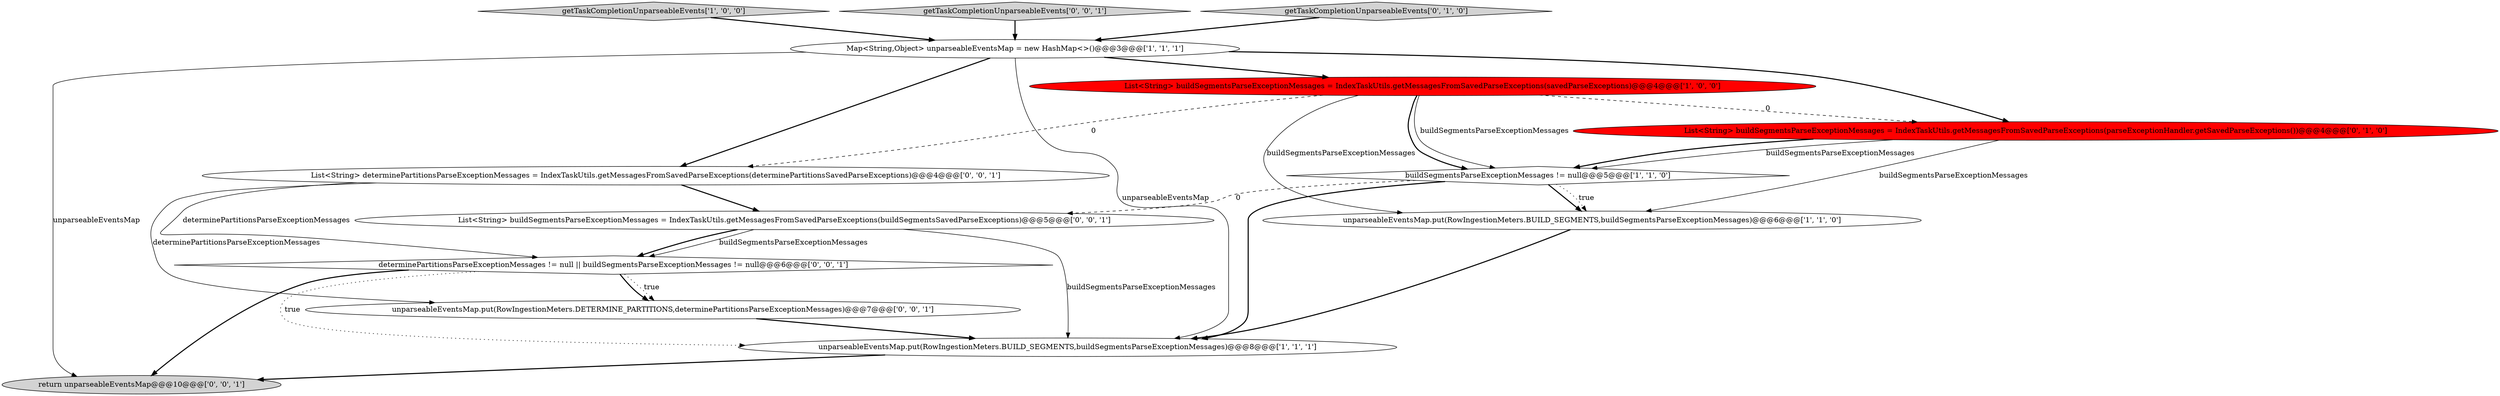 digraph {
5 [style = filled, label = "buildSegmentsParseExceptionMessages != null@@@5@@@['1', '1', '0']", fillcolor = white, shape = diamond image = "AAA0AAABBB1BBB"];
10 [style = filled, label = "return unparseableEventsMap@@@10@@@['0', '0', '1']", fillcolor = lightgray, shape = ellipse image = "AAA0AAABBB3BBB"];
9 [style = filled, label = "List<String> determinePartitionsParseExceptionMessages = IndexTaskUtils.getMessagesFromSavedParseExceptions(determinePartitionsSavedParseExceptions)@@@4@@@['0', '0', '1']", fillcolor = white, shape = ellipse image = "AAA0AAABBB3BBB"];
0 [style = filled, label = "getTaskCompletionUnparseableEvents['1', '0', '0']", fillcolor = lightgray, shape = diamond image = "AAA0AAABBB1BBB"];
13 [style = filled, label = "unparseableEventsMap.put(RowIngestionMeters.DETERMINE_PARTITIONS,determinePartitionsParseExceptionMessages)@@@7@@@['0', '0', '1']", fillcolor = white, shape = ellipse image = "AAA0AAABBB3BBB"];
8 [style = filled, label = "getTaskCompletionUnparseableEvents['0', '0', '1']", fillcolor = lightgray, shape = diamond image = "AAA0AAABBB3BBB"];
1 [style = filled, label = "Map<String,Object> unparseableEventsMap = new HashMap<>()@@@3@@@['1', '1', '1']", fillcolor = white, shape = ellipse image = "AAA0AAABBB1BBB"];
2 [style = filled, label = "List<String> buildSegmentsParseExceptionMessages = IndexTaskUtils.getMessagesFromSavedParseExceptions(savedParseExceptions)@@@4@@@['1', '0', '0']", fillcolor = red, shape = ellipse image = "AAA1AAABBB1BBB"];
11 [style = filled, label = "List<String> buildSegmentsParseExceptionMessages = IndexTaskUtils.getMessagesFromSavedParseExceptions(buildSegmentsSavedParseExceptions)@@@5@@@['0', '0', '1']", fillcolor = white, shape = ellipse image = "AAA0AAABBB3BBB"];
6 [style = filled, label = "getTaskCompletionUnparseableEvents['0', '1', '0']", fillcolor = lightgray, shape = diamond image = "AAA0AAABBB2BBB"];
12 [style = filled, label = "determinePartitionsParseExceptionMessages != null || buildSegmentsParseExceptionMessages != null@@@6@@@['0', '0', '1']", fillcolor = white, shape = diamond image = "AAA0AAABBB3BBB"];
4 [style = filled, label = "unparseableEventsMap.put(RowIngestionMeters.BUILD_SEGMENTS,buildSegmentsParseExceptionMessages)@@@8@@@['1', '1', '1']", fillcolor = white, shape = ellipse image = "AAA0AAABBB1BBB"];
3 [style = filled, label = "unparseableEventsMap.put(RowIngestionMeters.BUILD_SEGMENTS,buildSegmentsParseExceptionMessages)@@@6@@@['1', '1', '0']", fillcolor = white, shape = ellipse image = "AAA0AAABBB1BBB"];
7 [style = filled, label = "List<String> buildSegmentsParseExceptionMessages = IndexTaskUtils.getMessagesFromSavedParseExceptions(parseExceptionHandler.getSavedParseExceptions())@@@4@@@['0', '1', '0']", fillcolor = red, shape = ellipse image = "AAA1AAABBB2BBB"];
5->3 [style = bold, label=""];
4->10 [style = bold, label=""];
9->11 [style = bold, label=""];
1->10 [style = solid, label="unparseableEventsMap"];
11->12 [style = bold, label=""];
5->3 [style = dotted, label="true"];
7->5 [style = solid, label="buildSegmentsParseExceptionMessages"];
2->7 [style = dashed, label="0"];
3->4 [style = bold, label=""];
1->7 [style = bold, label=""];
2->5 [style = solid, label="buildSegmentsParseExceptionMessages"];
1->9 [style = bold, label=""];
7->3 [style = solid, label="buildSegmentsParseExceptionMessages"];
8->1 [style = bold, label=""];
6->1 [style = bold, label=""];
12->13 [style = bold, label=""];
7->5 [style = bold, label=""];
12->10 [style = bold, label=""];
12->13 [style = dotted, label="true"];
9->13 [style = solid, label="determinePartitionsParseExceptionMessages"];
5->11 [style = dashed, label="0"];
2->9 [style = dashed, label="0"];
0->1 [style = bold, label=""];
5->4 [style = bold, label=""];
11->4 [style = solid, label="buildSegmentsParseExceptionMessages"];
1->2 [style = bold, label=""];
12->4 [style = dotted, label="true"];
9->12 [style = solid, label="determinePartitionsParseExceptionMessages"];
2->3 [style = solid, label="buildSegmentsParseExceptionMessages"];
1->4 [style = solid, label="unparseableEventsMap"];
2->5 [style = bold, label=""];
11->12 [style = solid, label="buildSegmentsParseExceptionMessages"];
13->4 [style = bold, label=""];
}
